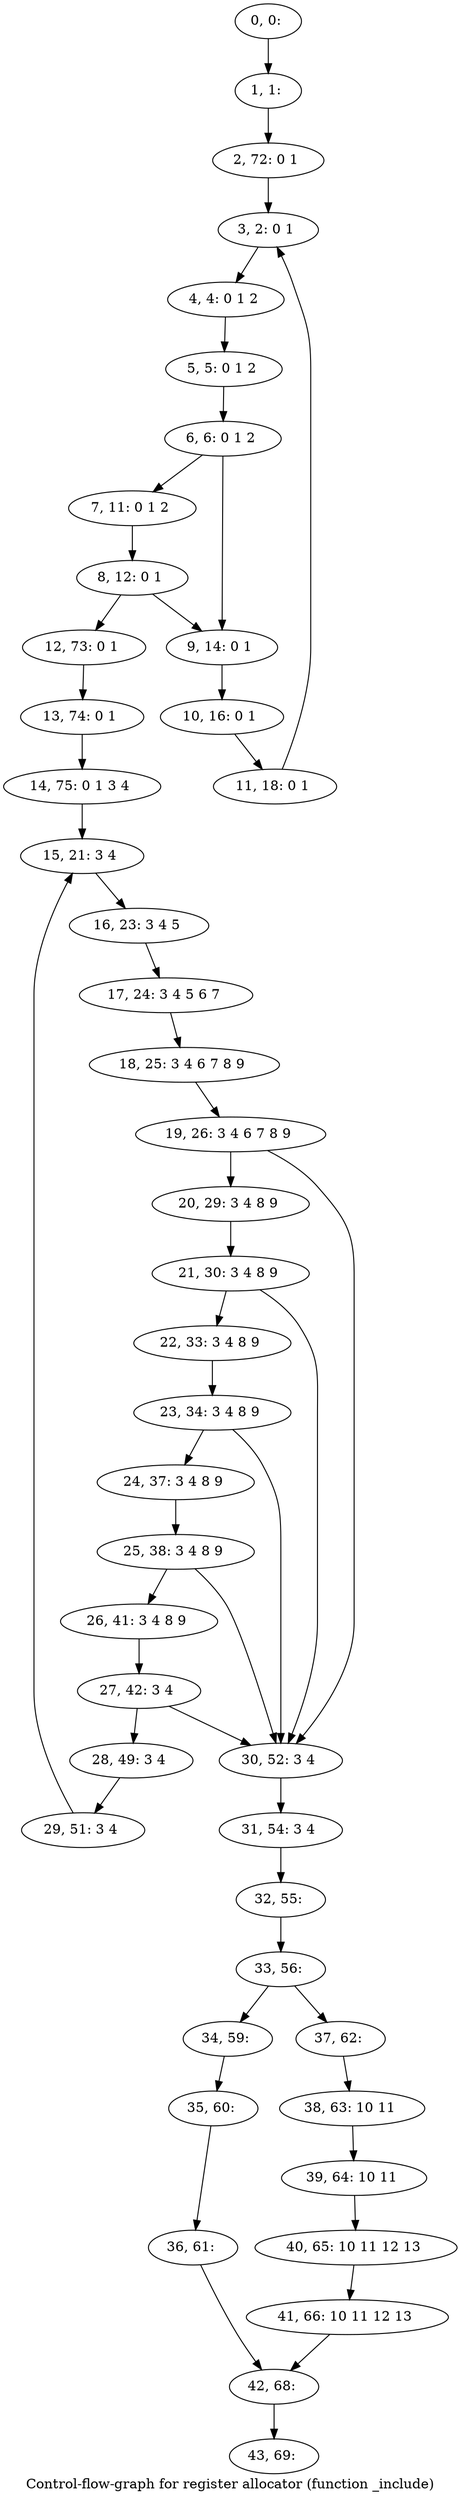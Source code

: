 digraph G {
graph [label="Control-flow-graph for register allocator (function _include)"]
0[label="0, 0: "];
1[label="1, 1: "];
2[label="2, 72: 0 1 "];
3[label="3, 2: 0 1 "];
4[label="4, 4: 0 1 2 "];
5[label="5, 5: 0 1 2 "];
6[label="6, 6: 0 1 2 "];
7[label="7, 11: 0 1 2 "];
8[label="8, 12: 0 1 "];
9[label="9, 14: 0 1 "];
10[label="10, 16: 0 1 "];
11[label="11, 18: 0 1 "];
12[label="12, 73: 0 1 "];
13[label="13, 74: 0 1 "];
14[label="14, 75: 0 1 3 4 "];
15[label="15, 21: 3 4 "];
16[label="16, 23: 3 4 5 "];
17[label="17, 24: 3 4 5 6 7 "];
18[label="18, 25: 3 4 6 7 8 9 "];
19[label="19, 26: 3 4 6 7 8 9 "];
20[label="20, 29: 3 4 8 9 "];
21[label="21, 30: 3 4 8 9 "];
22[label="22, 33: 3 4 8 9 "];
23[label="23, 34: 3 4 8 9 "];
24[label="24, 37: 3 4 8 9 "];
25[label="25, 38: 3 4 8 9 "];
26[label="26, 41: 3 4 8 9 "];
27[label="27, 42: 3 4 "];
28[label="28, 49: 3 4 "];
29[label="29, 51: 3 4 "];
30[label="30, 52: 3 4 "];
31[label="31, 54: 3 4 "];
32[label="32, 55: "];
33[label="33, 56: "];
34[label="34, 59: "];
35[label="35, 60: "];
36[label="36, 61: "];
37[label="37, 62: "];
38[label="38, 63: 10 11 "];
39[label="39, 64: 10 11 "];
40[label="40, 65: 10 11 12 13 "];
41[label="41, 66: 10 11 12 13 "];
42[label="42, 68: "];
43[label="43, 69: "];
0->1 ;
1->2 ;
2->3 ;
3->4 ;
4->5 ;
5->6 ;
6->7 ;
6->9 ;
7->8 ;
8->9 ;
8->12 ;
9->10 ;
10->11 ;
11->3 ;
12->13 ;
13->14 ;
14->15 ;
15->16 ;
16->17 ;
17->18 ;
18->19 ;
19->20 ;
19->30 ;
20->21 ;
21->22 ;
21->30 ;
22->23 ;
23->24 ;
23->30 ;
24->25 ;
25->26 ;
25->30 ;
26->27 ;
27->28 ;
27->30 ;
28->29 ;
29->15 ;
30->31 ;
31->32 ;
32->33 ;
33->34 ;
33->37 ;
34->35 ;
35->36 ;
36->42 ;
37->38 ;
38->39 ;
39->40 ;
40->41 ;
41->42 ;
42->43 ;
}
